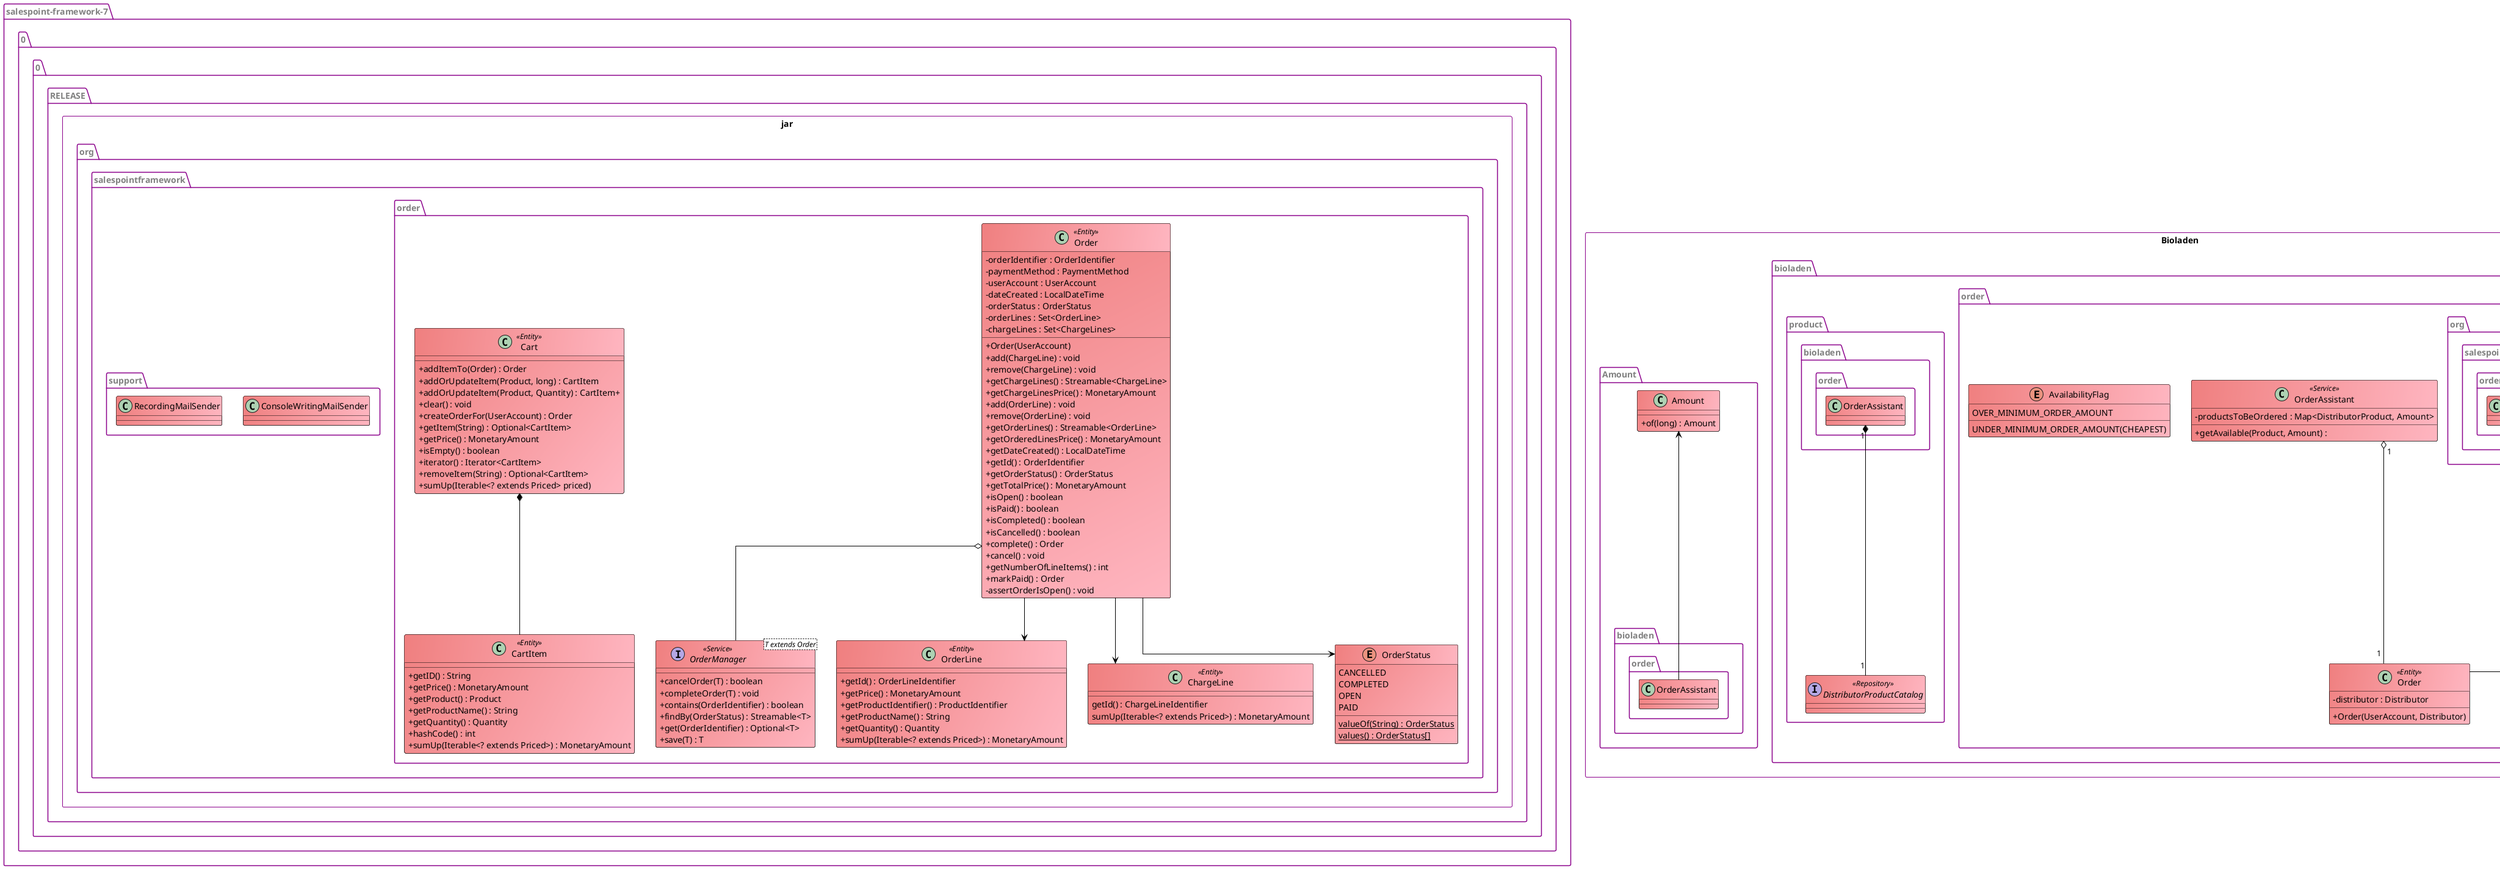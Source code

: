@startuml

skinparam class {
	BackgroundColor #LightCoral/LightPink
    BorderColor Black
    ArrowColor  Black
}

skinparam package {
    FontColor Grey
    BorderColor DarkMagenta
}

skinparam classAttributeIconSize 0
skinparam linetype ortho

rectangle salespoint-framework-7.0.0.RELEASE.jar {
    namespace org.salespointframework.order {
        interface OrderManager <T extends Order> <<Service>>{
            +cancelOrder(T) : boolean
            +completeOrder(T) : void
            +contains(OrderIdentifier) : boolean
            +findBy(OrderStatus) : Streamable<T>
            +get(OrderIdentifier) : Optional<T>
            +save(T) : T
        }

        class Order <<Entity>>{
            -orderIdentifier : OrderIdentifier
            -paymentMethod : PaymentMethod
            -userAccount : UserAccount
            -dateCreated : LocalDateTime
            -orderStatus : OrderStatus
            -orderLines : Set<OrderLine>
            -chargeLines : Set<ChargeLines>

            +Order(UserAccount)
            +add(ChargeLine) : void
            +remove(ChargeLine) : void
            +getChargeLines() : Streamable<ChargeLine>
            +getChargeLinesPrice() : MonetaryAmount
            +add(OrderLine) : void
            +remove(OrderLine) : void
            +getOrderLines() : Streamable<OrderLine>
            +getOrderedLinesPrice() : MonetaryAmount
            +getDateCreated() : LocalDateTime
            +getId() : OrderIdentifier
            +getOrderStatus() : OrderStatus
            +getTotalPrice() : MonetaryAmount
            +isOpen() : boolean
            +isPaid() : boolean
            +isCompleted() : boolean
            +isCancelled() : boolean
            +complete() : Order
            +cancel() : void
            +getNumberOfLineItems() : int
            +markPaid() : Order
            -assertOrderIsOpen() : void
        }

        class Cart <<Entity>>{
            +addItemTo(Order) : Order
            +addOrUpdateItem(Product, long) : CartItem
            +addOrUpdateItem(Product, Quantity) : CartItem+
            +clear() : void
            +createOrderFor(UserAccount) : Order
            +getItem(String) : Optional<CartItem>
            +getPrice() : MonetaryAmount
            +isEmpty() : boolean
            +iterator() : Iterator<CartItem>
            +removeItem(String) : Optional<CartItem>
            +sumUp(Iterable<? extends Priced> priced)
        }

        class CartItem <<Entity>>{
            +getID() : String
            +getPrice() : MonetaryAmount
            +getProduct() : Product
            +getProductName() : String
            +getQuantity() : Quantity
            +hashCode() : int
            +sumUp(Iterable<? extends Priced>) : MonetaryAmount
        }

        class OrderLine <<Entity>> {
            +getId() : OrderLineIdentifier
            +getPrice() : MonetaryAmount
            +getProductIdentifier() : ProductIdentifier
            +getProductName() : String
            +getQuantity() : Quantity
            +sumUp(Iterable<? extends Priced>) : MonetaryAmount
        }

        class ChargeLine <<Entity>> {
            getId() : ChargeLineIdentifier
            sumUp(Iterable<? extends Priced>) : MonetaryAmount
        }

        enum OrderStatus {
            CANCELLED
            COMPLETED
            OPEN
            PAID

            {static} valueOf(String) : OrderStatus
            {static} values() : OrderStatus[]
        }


        Order  -->  OrderStatus
        Order  -->  OrderLine
        Order  --> ChargeLine
        Cart  *--  CartItem
        Order  o--  OrderManager
    }

    namespace org.salespointframework.support {
        class ConsoleWritingMailSender {

        }

        class RecordingMailSender {

        }

    }

}



rectangle Bioladen {
    namespace bioladen.order {
        class Order <<Entity>> extends org.salespointframework.order.Order {
            -distributor : Distributor

            +Order(UserAccount, Distributor)
        }

        class OrderAssistant <<Service>> {
            -productsToBeOrdered : Map<DistributorProduct, Amount>

            +getAvailable(Product, Amount) :
        }

        enum AvailabilityFlag {
            UNDER_MINIMUM_ORDER_AMOUNT(CHEAPEST)
            OVER_MINIMUM_ORDER_AMOUNT

        }
        org.salespointframework.support.ConsoleWritingMailSender <-- bioladen.order.OrderAssistant
        OrderAssistant "1" o-- "1" Order
    }

    namespace bioladen.product {



        interface DistributorProductCatalog <<Repository>> {

        }



        bioladen.order.OrderAssistant "1" *-- "1" DistributorProductCatalog


    }
    namespace Amount {
        class Amount {
            +of(long) : Amount

        }
        Amount <-- bioladen.order.OrderAssistant
    }

}

@enduml